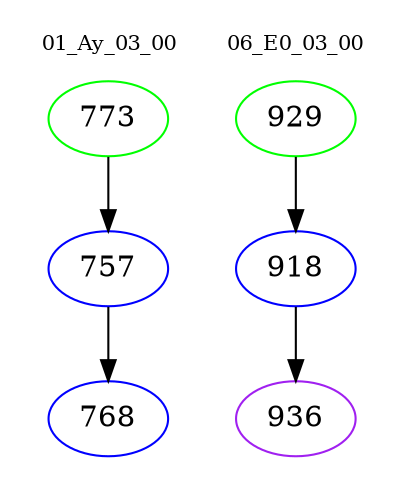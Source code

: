 digraph{
subgraph cluster_0 {
color = white
label = "01_Ay_03_00";
fontsize=10;
T0_773 [label="773", color="green"]
T0_773 -> T0_757 [color="black"]
T0_757 [label="757", color="blue"]
T0_757 -> T0_768 [color="black"]
T0_768 [label="768", color="blue"]
}
subgraph cluster_1 {
color = white
label = "06_E0_03_00";
fontsize=10;
T1_929 [label="929", color="green"]
T1_929 -> T1_918 [color="black"]
T1_918 [label="918", color="blue"]
T1_918 -> T1_936 [color="black"]
T1_936 [label="936", color="purple"]
}
}
